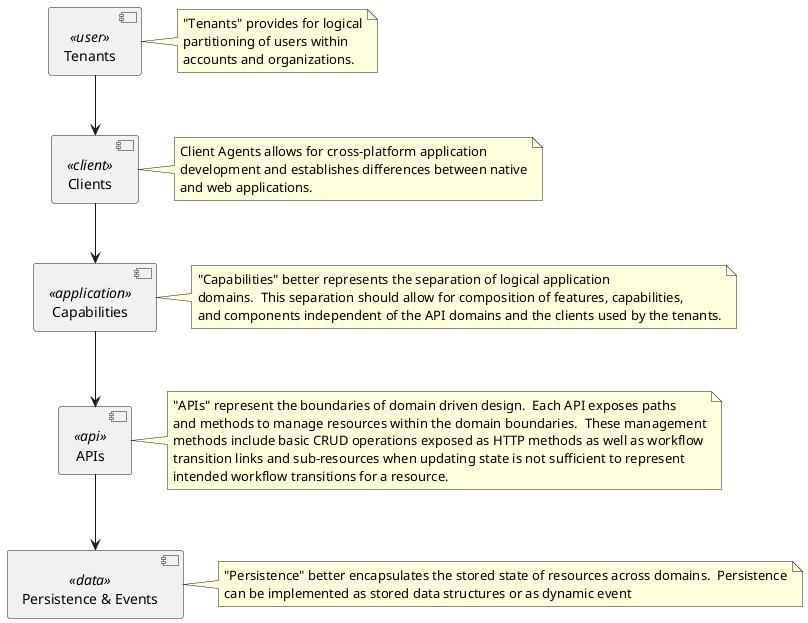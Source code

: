 @startuml
'https://plantuml.com/component-diagram


component "Tenants" as c0 <<user>>
component "Clients" as c1 <<client>>
component "Capabilities" as c2 <<application>>
component "APIs" as c3 <<api>>
component "Persistence & Events" as c4 <<data>>

c0 --> c1
c1 --> c2
c2 --> c3
c3 --> c4

note right of c0
"Tenants" provides for logical
partitioning of users within
accounts and organizations.
end note

note right of c1
Client Agents allows for cross-platform application
development and establishes differences between native
and web applications.
end note

note right of c2
"Capabilities" better represents the separation of logical application
domains.  This separation should allow for composition of features, capabilities,
and components independent of the API domains and the clients used by the tenants.
end note

note right of c3
"APIs" represent the boundaries of domain driven design.  Each API exposes paths
and methods to manage resources within the domain boundaries.  These management
methods include basic CRUD operations exposed as HTTP methods as well as workflow
transition links and sub-resources when updating state is not sufficient to represent
intended workflow transitions for a resource.
end note

note right of c4
"Persistence" better encapsulates the stored state of resources across domains.  Persistence
can be implemented as stored data structures or as dynamic event
end note

@enduml